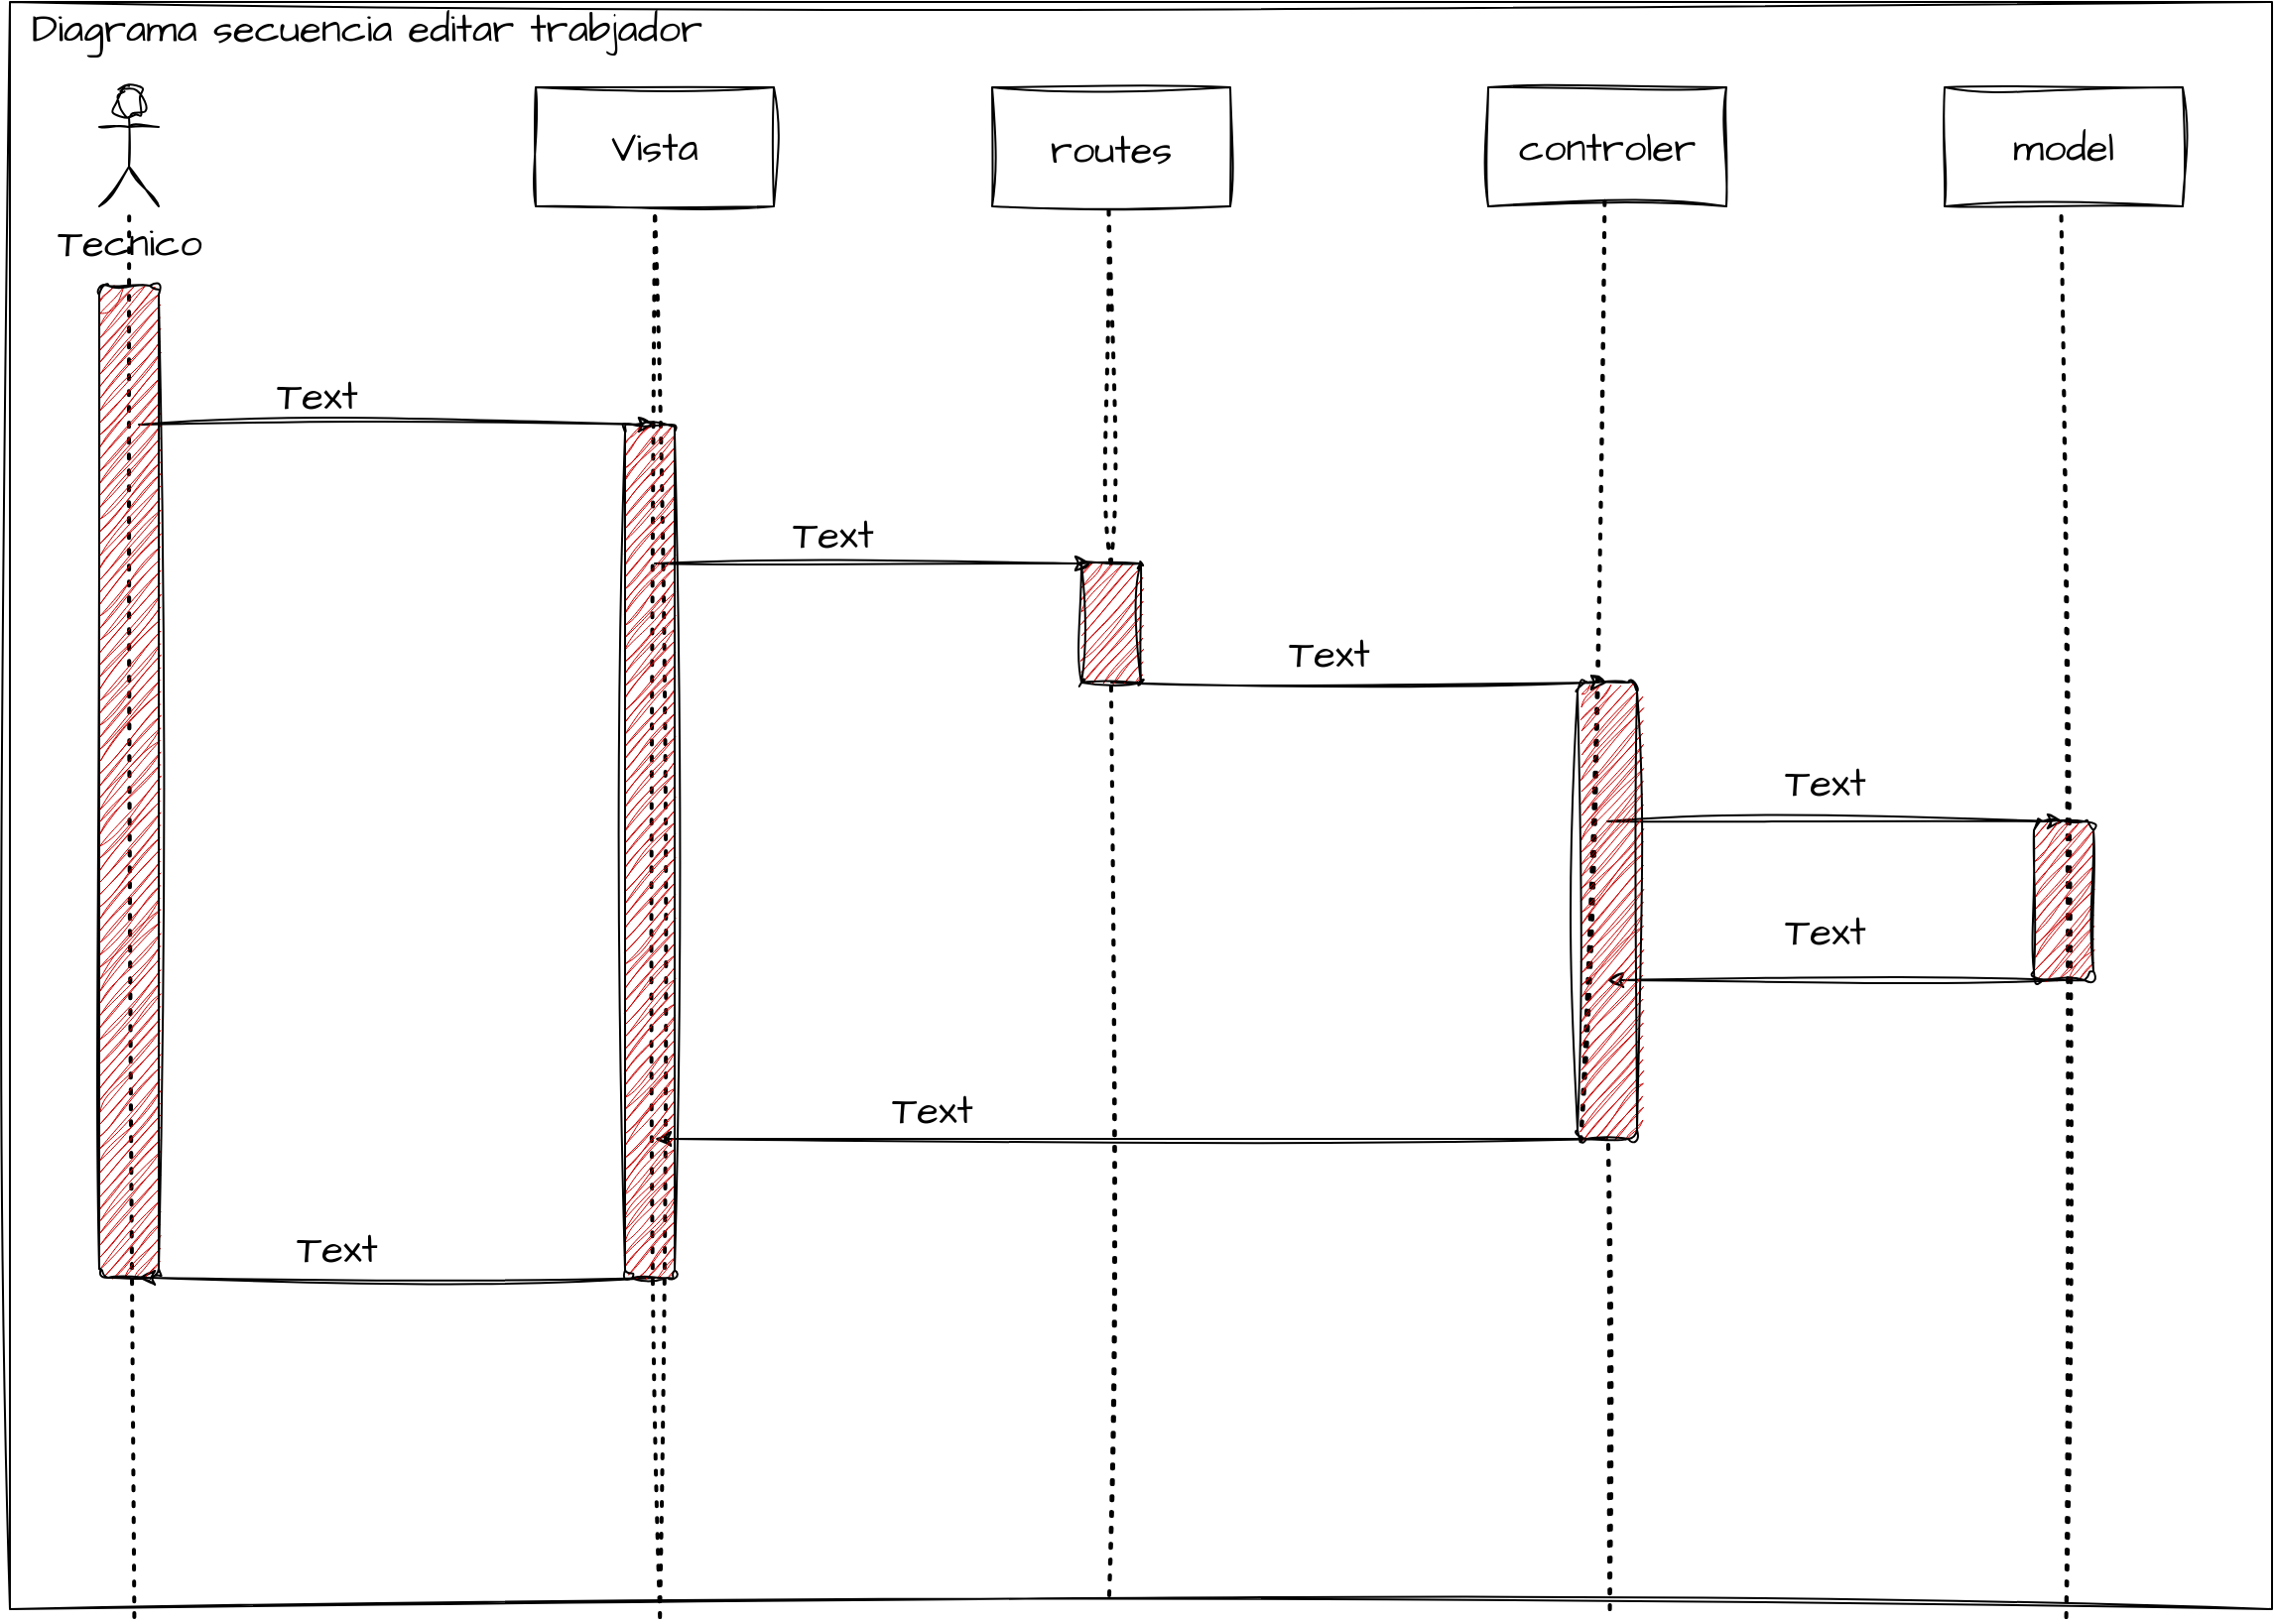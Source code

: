 <mxfile version="20.8.16" type="device"><diagram name="Página-1" id="kl480W0kNQRxx16E3slf"><mxGraphModel dx="1098" dy="648" grid="1" gridSize="10" guides="1" tooltips="1" connect="1" arrows="1" fold="1" page="1" pageScale="1" pageWidth="1169" pageHeight="827" math="0" shadow="0"><root><mxCell id="0"/><mxCell id="1" parent="0"/><mxCell id="fft0j74_lUlRAF0CAQ_h-2" value="" style="rounded=0;whiteSpace=wrap;html=1;sketch=1;hachureGap=4;jiggle=2;curveFitting=1;fontFamily=Architects Daughter;fontSource=https%3A%2F%2Ffonts.googleapis.com%2Fcss%3Ffamily%3DArchitects%2BDaughter;fontSize=20;" parent="1" vertex="1"><mxGeometry x="15" y="17" width="1140" height="810" as="geometry"/></mxCell><mxCell id="fft0j74_lUlRAF0CAQ_h-3" value="Diagrama secuencia editar trabjador" style="text;html=1;strokeColor=none;fillColor=none;align=center;verticalAlign=middle;whiteSpace=wrap;rounded=0;fontSize=20;fontFamily=Architects Daughter;" parent="1" vertex="1"><mxGeometry x="10" y="20" width="370" height="20" as="geometry"/></mxCell><mxCell id="fft0j74_lUlRAF0CAQ_h-4" value="Tecnico" style="shape=umlActor;verticalLabelPosition=bottom;verticalAlign=top;html=1;outlineConnect=0;sketch=1;hachureGap=4;jiggle=2;curveFitting=1;fontFamily=Architects Daughter;fontSource=https%3A%2F%2Ffonts.googleapis.com%2Fcss%3Ffamily%3DArchitects%2BDaughter;fontSize=20;" parent="1" vertex="1"><mxGeometry x="60" y="60" width="30" height="60" as="geometry"/></mxCell><mxCell id="fft0j74_lUlRAF0CAQ_h-6" value="" style="endArrow=none;dashed=1;html=1;dashPattern=1 3;strokeWidth=2;rounded=0;sketch=1;hachureGap=4;jiggle=2;curveFitting=1;fontFamily=Architects Daughter;fontSource=https%3A%2F%2Ffonts.googleapis.com%2Fcss%3Ffamily%3DArchitects%2BDaughter;fontSize=16;exitX=0.055;exitY=1.005;exitDx=0;exitDy=0;exitPerimeter=0;" parent="1" source="fft0j74_lUlRAF0CAQ_h-2" target="fft0j74_lUlRAF0CAQ_h-4" edge="1"><mxGeometry width="50" height="50" relative="1" as="geometry"><mxPoint x="400" y="440" as="sourcePoint"/><mxPoint x="450" y="390" as="targetPoint"/></mxGeometry></mxCell><mxCell id="fft0j74_lUlRAF0CAQ_h-7" value="" style="rounded=0;whiteSpace=wrap;html=1;sketch=1;hachureGap=4;jiggle=2;curveFitting=1;fontFamily=Architects Daughter;fontSource=https%3A%2F%2Ffonts.googleapis.com%2Fcss%3Ffamily%3DArchitects%2BDaughter;fontSize=20;" parent="1" vertex="1"><mxGeometry x="280" y="60" width="120" height="60" as="geometry"/></mxCell><mxCell id="fft0j74_lUlRAF0CAQ_h-8" value="Vista" style="text;html=1;strokeColor=none;fillColor=none;align=center;verticalAlign=middle;whiteSpace=wrap;rounded=0;fontSize=20;fontFamily=Architects Daughter;" parent="1" vertex="1"><mxGeometry x="310" y="75" width="60" height="30" as="geometry"/></mxCell><mxCell id="fft0j74_lUlRAF0CAQ_h-9" value="" style="rounded=0;whiteSpace=wrap;html=1;sketch=1;hachureGap=4;jiggle=2;curveFitting=1;fontFamily=Architects Daughter;fontSource=https%3A%2F%2Ffonts.googleapis.com%2Fcss%3Ffamily%3DArchitects%2BDaughter;fontSize=20;" parent="1" vertex="1"><mxGeometry x="510" y="60" width="120" height="60" as="geometry"/></mxCell><mxCell id="fft0j74_lUlRAF0CAQ_h-10" value="" style="rounded=0;whiteSpace=wrap;html=1;sketch=1;hachureGap=4;jiggle=2;curveFitting=1;fontFamily=Architects Daughter;fontSource=https%3A%2F%2Ffonts.googleapis.com%2Fcss%3Ffamily%3DArchitects%2BDaughter;fontSize=20;" parent="1" vertex="1"><mxGeometry x="760" y="60" width="120" height="60" as="geometry"/></mxCell><mxCell id="fft0j74_lUlRAF0CAQ_h-11" value="" style="rounded=0;whiteSpace=wrap;html=1;sketch=1;hachureGap=4;jiggle=2;curveFitting=1;fontFamily=Architects Daughter;fontSource=https%3A%2F%2Ffonts.googleapis.com%2Fcss%3Ffamily%3DArchitects%2BDaughter;fontSize=20;" parent="1" vertex="1"><mxGeometry x="990" y="60" width="120" height="60" as="geometry"/></mxCell><mxCell id="fft0j74_lUlRAF0CAQ_h-12" value="routes" style="text;html=1;strokeColor=none;fillColor=none;align=center;verticalAlign=middle;whiteSpace=wrap;rounded=0;fontSize=20;fontFamily=Architects Daughter;" parent="1" vertex="1"><mxGeometry x="540" y="76" width="60" height="30" as="geometry"/></mxCell><mxCell id="fft0j74_lUlRAF0CAQ_h-13" value="controler" style="text;html=1;strokeColor=none;fillColor=none;align=center;verticalAlign=middle;whiteSpace=wrap;rounded=0;fontSize=20;fontFamily=Architects Daughter;" parent="1" vertex="1"><mxGeometry x="790" y="75" width="60" height="30" as="geometry"/></mxCell><mxCell id="fft0j74_lUlRAF0CAQ_h-14" value="model" style="text;html=1;strokeColor=none;fillColor=none;align=center;verticalAlign=middle;whiteSpace=wrap;rounded=0;fontSize=20;fontFamily=Architects Daughter;" parent="1" vertex="1"><mxGeometry x="1020" y="75" width="60" height="30" as="geometry"/></mxCell><mxCell id="fft0j74_lUlRAF0CAQ_h-15" value="" style="endArrow=none;dashed=1;html=1;dashPattern=1 3;strokeWidth=2;rounded=0;sketch=1;hachureGap=4;jiggle=2;curveFitting=1;fontFamily=Architects Daughter;fontSource=https%3A%2F%2Ffonts.googleapis.com%2Fcss%3Ffamily%3DArchitects%2BDaughter;fontSize=16;exitX=0.055;exitY=1.005;exitDx=0;exitDy=0;exitPerimeter=0;" parent="1" edge="1"><mxGeometry width="50" height="50" relative="1" as="geometry"><mxPoint x="342.59" y="831.05" as="sourcePoint"/><mxPoint x="339.999" y="120" as="targetPoint"/></mxGeometry></mxCell><mxCell id="fft0j74_lUlRAF0CAQ_h-16" value="" style="endArrow=none;dashed=1;html=1;dashPattern=1 3;strokeWidth=2;rounded=0;sketch=1;hachureGap=4;jiggle=2;curveFitting=1;fontFamily=Architects Daughter;fontSource=https%3A%2F%2Ffonts.googleapis.com%2Fcss%3Ffamily%3DArchitects%2BDaughter;fontSize=16;startArrow=none;" parent="1" source="fft0j74_lUlRAF0CAQ_h-34" edge="1"><mxGeometry width="50" height="50" relative="1" as="geometry"><mxPoint x="569" y="820" as="sourcePoint"/><mxPoint x="568.709" y="120" as="targetPoint"/></mxGeometry></mxCell><mxCell id="fft0j74_lUlRAF0CAQ_h-17" value="" style="endArrow=none;dashed=1;html=1;dashPattern=1 3;strokeWidth=2;rounded=0;sketch=1;hachureGap=4;jiggle=2;curveFitting=1;fontFamily=Architects Daughter;fontSource=https%3A%2F%2Ffonts.googleapis.com%2Fcss%3Ffamily%3DArchitects%2BDaughter;fontSize=16;exitX=0.055;exitY=1.005;exitDx=0;exitDy=0;exitPerimeter=0;startArrow=none;" parent="1" source="fft0j74_lUlRAF0CAQ_h-36" edge="1"><mxGeometry width="50" height="50" relative="1" as="geometry"><mxPoint x="821.3" y="827.05" as="sourcePoint"/><mxPoint x="818.709" y="116" as="targetPoint"/></mxGeometry></mxCell><mxCell id="fft0j74_lUlRAF0CAQ_h-18" value="" style="endArrow=none;dashed=1;html=1;dashPattern=1 3;strokeWidth=2;rounded=0;sketch=1;hachureGap=4;jiggle=2;curveFitting=1;fontFamily=Architects Daughter;fontSource=https%3A%2F%2Ffonts.googleapis.com%2Fcss%3Ffamily%3DArchitects%2BDaughter;fontSize=16;exitX=0.055;exitY=1.005;exitDx=0;exitDy=0;exitPerimeter=0;" parent="1" edge="1"><mxGeometry width="50" height="50" relative="1" as="geometry"><mxPoint x="1051.3" y="831.05" as="sourcePoint"/><mxPoint x="1048.709" y="120" as="targetPoint"/></mxGeometry></mxCell><mxCell id="fft0j74_lUlRAF0CAQ_h-19" value="" style="endArrow=classic;html=1;rounded=0;sketch=1;hachureGap=4;jiggle=2;curveFitting=1;fontFamily=Architects Daughter;fontSource=https%3A%2F%2Ffonts.googleapis.com%2Fcss%3Ffamily%3DArchitects%2BDaughter;fontSize=16;" parent="1" edge="1"><mxGeometry width="50" height="50" relative="1" as="geometry"><mxPoint x="80" y="230" as="sourcePoint"/><mxPoint x="340" y="230" as="targetPoint"/></mxGeometry></mxCell><mxCell id="fft0j74_lUlRAF0CAQ_h-21" value="" style="endArrow=classic;html=1;rounded=0;sketch=1;hachureGap=4;jiggle=2;curveFitting=1;fontFamily=Architects Daughter;fontSource=https%3A%2F%2Ffonts.googleapis.com%2Fcss%3Ffamily%3DArchitects%2BDaughter;fontSize=16;" parent="1" edge="1"><mxGeometry width="50" height="50" relative="1" as="geometry"><mxPoint x="340" y="300" as="sourcePoint"/><mxPoint x="560" y="300" as="targetPoint"/></mxGeometry></mxCell><mxCell id="fft0j74_lUlRAF0CAQ_h-22" value="" style="endArrow=classic;html=1;rounded=0;sketch=1;hachureGap=4;jiggle=2;curveFitting=1;fontFamily=Architects Daughter;fontSource=https%3A%2F%2Ffonts.googleapis.com%2Fcss%3Ffamily%3DArchitects%2BDaughter;fontSize=16;" parent="1" edge="1"><mxGeometry width="50" height="50" relative="1" as="geometry"><mxPoint x="570" y="360" as="sourcePoint"/><mxPoint x="820" y="360" as="targetPoint"/></mxGeometry></mxCell><mxCell id="fft0j74_lUlRAF0CAQ_h-23" value="" style="endArrow=classic;html=1;rounded=0;sketch=1;hachureGap=4;jiggle=2;curveFitting=1;fontFamily=Architects Daughter;fontSource=https%3A%2F%2Ffonts.googleapis.com%2Fcss%3Ffamily%3DArchitects%2BDaughter;fontSize=16;" parent="1" edge="1"><mxGeometry width="50" height="50" relative="1" as="geometry"><mxPoint x="820" y="430" as="sourcePoint"/><mxPoint x="1050" y="430" as="targetPoint"/></mxGeometry></mxCell><mxCell id="fft0j74_lUlRAF0CAQ_h-24" value="" style="endArrow=classic;html=1;rounded=0;sketch=1;hachureGap=4;jiggle=2;curveFitting=1;fontFamily=Architects Daughter;fontSource=https%3A%2F%2Ffonts.googleapis.com%2Fcss%3Ffamily%3DArchitects%2BDaughter;fontSize=16;" parent="1" edge="1"><mxGeometry width="50" height="50" relative="1" as="geometry"><mxPoint x="1050" y="510" as="sourcePoint"/><mxPoint x="820" y="510" as="targetPoint"/></mxGeometry></mxCell><mxCell id="fft0j74_lUlRAF0CAQ_h-26" value="" style="endArrow=classic;html=1;rounded=0;sketch=1;hachureGap=4;jiggle=2;curveFitting=1;fontFamily=Architects Daughter;fontSource=https%3A%2F%2Ffonts.googleapis.com%2Fcss%3Ffamily%3DArchitects%2BDaughter;fontSize=16;" parent="1" edge="1"><mxGeometry width="50" height="50" relative="1" as="geometry"><mxPoint x="820" y="590" as="sourcePoint"/><mxPoint x="340" y="590" as="targetPoint"/></mxGeometry></mxCell><mxCell id="fft0j74_lUlRAF0CAQ_h-28" value="" style="endArrow=classic;html=1;rounded=0;sketch=1;hachureGap=4;jiggle=2;curveFitting=1;fontFamily=Architects Daughter;fontSource=https%3A%2F%2Ffonts.googleapis.com%2Fcss%3Ffamily%3DArchitects%2BDaughter;fontSize=16;" parent="1" edge="1"><mxGeometry width="50" height="50" relative="1" as="geometry"><mxPoint x="340" y="660" as="sourcePoint"/><mxPoint x="80" y="660" as="targetPoint"/></mxGeometry></mxCell><mxCell id="fft0j74_lUlRAF0CAQ_h-31" value="" style="rounded=1;whiteSpace=wrap;html=1;sketch=1;hachureGap=4;jiggle=2;curveFitting=1;fontFamily=Architects Daughter;fontSource=https%3A%2F%2Ffonts.googleapis.com%2Fcss%3Ffamily%3DArchitects%2BDaughter;fontSize=20;fillColor=#CC0000;" parent="1" vertex="1"><mxGeometry x="60" y="160" width="30" height="500" as="geometry"/></mxCell><mxCell id="fft0j74_lUlRAF0CAQ_h-32" value="" style="rounded=1;whiteSpace=wrap;html=1;sketch=1;hachureGap=4;jiggle=2;curveFitting=1;fontFamily=Architects Daughter;fontSource=https%3A%2F%2Ffonts.googleapis.com%2Fcss%3Ffamily%3DArchitects%2BDaughter;fontSize=20;fillColor=#CC0000;" parent="1" vertex="1"><mxGeometry x="325" y="230" width="25" height="430" as="geometry"/></mxCell><mxCell id="fft0j74_lUlRAF0CAQ_h-35" value="" style="endArrow=none;dashed=1;html=1;dashPattern=1 3;strokeWidth=2;rounded=0;sketch=1;hachureGap=4;jiggle=2;curveFitting=1;fontFamily=Architects Daughter;fontSource=https%3A%2F%2Ffonts.googleapis.com%2Fcss%3Ffamily%3DArchitects%2BDaughter;fontSize=16;" parent="1" target="fft0j74_lUlRAF0CAQ_h-34" edge="1"><mxGeometry width="50" height="50" relative="1" as="geometry"><mxPoint x="569" y="820" as="sourcePoint"/><mxPoint x="568.709" y="120" as="targetPoint"/></mxGeometry></mxCell><mxCell id="fft0j74_lUlRAF0CAQ_h-34" value="" style="rounded=1;whiteSpace=wrap;html=1;sketch=1;hachureGap=4;jiggle=2;curveFitting=1;fontFamily=Architects Daughter;fontSource=https%3A%2F%2Ffonts.googleapis.com%2Fcss%3Ffamily%3DArchitects%2BDaughter;fontSize=20;fillColor=#CC0000;arcSize=0;" parent="1" vertex="1"><mxGeometry x="555" y="300" width="30" height="60" as="geometry"/></mxCell><mxCell id="fft0j74_lUlRAF0CAQ_h-37" value="" style="endArrow=none;dashed=1;html=1;dashPattern=1 3;strokeWidth=2;rounded=0;sketch=1;hachureGap=4;jiggle=2;curveFitting=1;fontFamily=Architects Daughter;fontSource=https%3A%2F%2Ffonts.googleapis.com%2Fcss%3Ffamily%3DArchitects%2BDaughter;fontSize=16;exitX=0.055;exitY=1.005;exitDx=0;exitDy=0;exitPerimeter=0;" parent="1" target="fft0j74_lUlRAF0CAQ_h-36" edge="1"><mxGeometry width="50" height="50" relative="1" as="geometry"><mxPoint x="821.3" y="827.05" as="sourcePoint"/><mxPoint x="818.709" y="116" as="targetPoint"/></mxGeometry></mxCell><mxCell id="fft0j74_lUlRAF0CAQ_h-36" value="" style="rounded=1;whiteSpace=wrap;html=1;sketch=1;hachureGap=4;jiggle=2;curveFitting=1;fontFamily=Architects Daughter;fontSource=https%3A%2F%2Ffonts.googleapis.com%2Fcss%3Ffamily%3DArchitects%2BDaughter;fontSize=20;fillColor=#CC0000;" parent="1" vertex="1"><mxGeometry x="805" y="360" width="30" height="230" as="geometry"/></mxCell><mxCell id="fft0j74_lUlRAF0CAQ_h-38" value="" style="rounded=1;whiteSpace=wrap;html=1;sketch=1;hachureGap=4;jiggle=2;curveFitting=1;fontFamily=Architects Daughter;fontSource=https%3A%2F%2Ffonts.googleapis.com%2Fcss%3Ffamily%3DArchitects%2BDaughter;fontSize=20;fillColor=#CC0000;" parent="1" vertex="1"><mxGeometry x="1035" y="430" width="30" height="80" as="geometry"/></mxCell><mxCell id="fft0j74_lUlRAF0CAQ_h-39" value="Text" style="text;html=1;strokeColor=none;fillColor=none;align=center;verticalAlign=middle;whiteSpace=wrap;rounded=0;fontSize=20;fontFamily=Architects Daughter;" parent="1" vertex="1"><mxGeometry x="140" y="200" width="60" height="30" as="geometry"/></mxCell><mxCell id="fft0j74_lUlRAF0CAQ_h-40" value="Text" style="text;html=1;strokeColor=none;fillColor=none;align=center;verticalAlign=middle;whiteSpace=wrap;rounded=0;fontSize=20;fontFamily=Architects Daughter;" parent="1" vertex="1"><mxGeometry x="400" y="270" width="60" height="30" as="geometry"/></mxCell><mxCell id="fft0j74_lUlRAF0CAQ_h-41" value="Text" style="text;html=1;strokeColor=none;fillColor=none;align=center;verticalAlign=middle;whiteSpace=wrap;rounded=0;fontSize=20;fontFamily=Architects Daughter;" parent="1" vertex="1"><mxGeometry x="150" y="630" width="60" height="30" as="geometry"/></mxCell><mxCell id="fft0j74_lUlRAF0CAQ_h-42" value="Text" style="text;html=1;strokeColor=none;fillColor=none;align=center;verticalAlign=middle;whiteSpace=wrap;rounded=0;fontSize=20;fontFamily=Architects Daughter;" parent="1" vertex="1"><mxGeometry x="450" y="560" width="60" height="30" as="geometry"/></mxCell><mxCell id="fft0j74_lUlRAF0CAQ_h-43" value="Text" style="text;html=1;strokeColor=none;fillColor=none;align=center;verticalAlign=middle;whiteSpace=wrap;rounded=0;fontSize=20;fontFamily=Architects Daughter;" parent="1" vertex="1"><mxGeometry x="650" y="330" width="60" height="30" as="geometry"/></mxCell><mxCell id="fft0j74_lUlRAF0CAQ_h-44" value="Text" style="text;html=1;strokeColor=none;fillColor=none;align=center;verticalAlign=middle;whiteSpace=wrap;rounded=0;fontSize=20;fontFamily=Architects Daughter;" parent="1" vertex="1"><mxGeometry x="900" y="395" width="60" height="30" as="geometry"/></mxCell><mxCell id="fft0j74_lUlRAF0CAQ_h-45" value="Text" style="text;html=1;strokeColor=none;fillColor=none;align=center;verticalAlign=middle;whiteSpace=wrap;rounded=0;fontSize=20;fontFamily=Architects Daughter;" parent="1" vertex="1"><mxGeometry x="900" y="470" width="60" height="30" as="geometry"/></mxCell></root></mxGraphModel></diagram></mxfile>